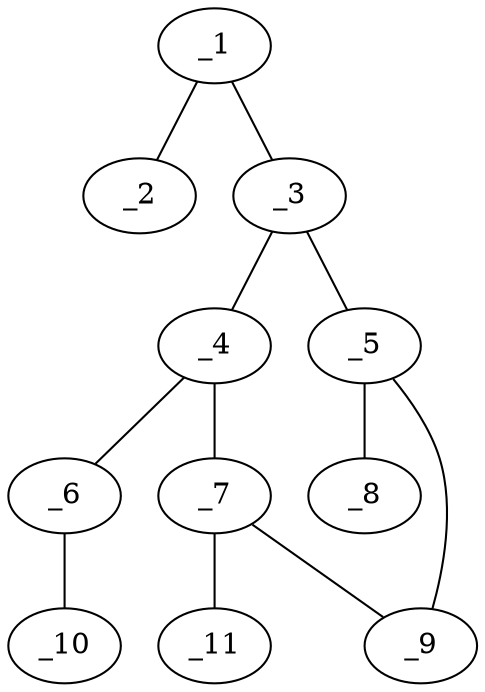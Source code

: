 graph molid409127 {
	_1	 [charge=0,
		chem=1,
		symbol="C  ",
		x="4.7111",
		y="1.1739"];
	_2	 [charge=0,
		chem=4,
		symbol="N  ",
		x="4.7111",
		y="2.1739"];
	_1 -- _2	 [valence=3];
	_3	 [charge=0,
		chem=1,
		symbol="C  ",
		x="4.7111",
		y="0.1739"];
	_1 -- _3	 [valence=1];
	_4	 [charge=0,
		chem=1,
		symbol="C  ",
		x="3.9021",
		y="-0.4139"];
	_3 -- _4	 [valence=1];
	_5	 [charge=0,
		chem=1,
		symbol="C  ",
		x="5.5201",
		y="-0.4139"];
	_3 -- _5	 [valence=2];
	_6	 [charge=0,
		chem=1,
		symbol="C  ",
		x="2.9511",
		y="-0.1048"];
	_4 -- _6	 [valence=1];
	_7	 [charge=0,
		chem=1,
		symbol="C  ",
		x="4.2111",
		y="-1.3649"];
	_4 -- _7	 [valence=2];
	_8	 [charge=0,
		chem=4,
		symbol="N  ",
		x="6.4712",
		y="-0.1048"];
	_5 -- _8	 [valence=1];
	_9	 [charge=0,
		chem=5,
		symbol="S  ",
		x="5.2111",
		y="-1.3649"];
	_5 -- _9	 [valence=1];
	_10	 [charge=0,
		chem=4,
		symbol="N  ",
		x=2,
		y="0.2042"];
	_6 -- _10	 [valence=3];
	_7 -- _9	 [valence=1];
	_11	 [charge=0,
		chem=4,
		symbol="N  ",
		x="3.6233",
		y="-2.1739"];
	_7 -- _11	 [valence=1];
}
